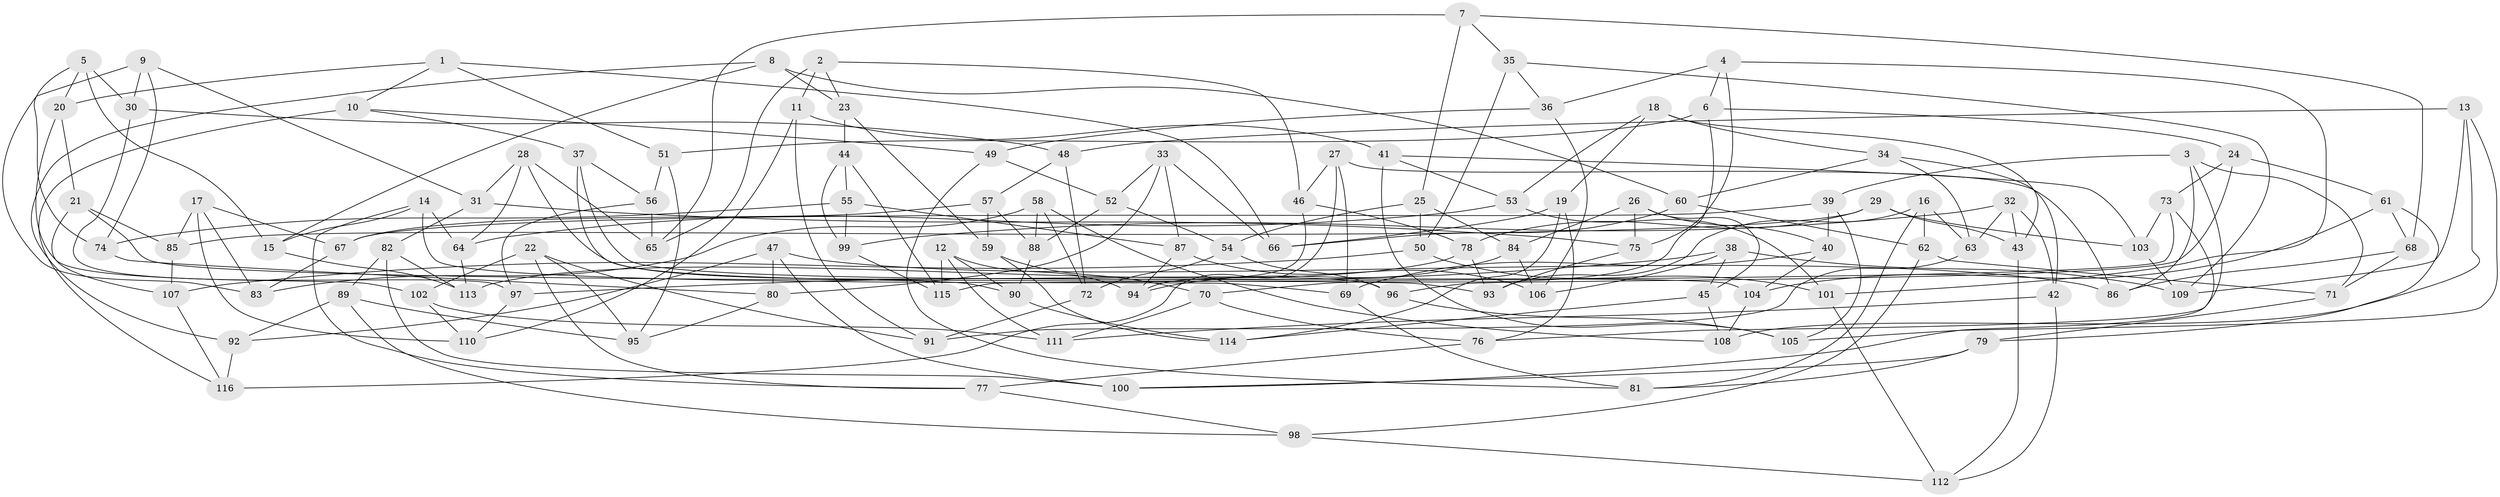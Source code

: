 // coarse degree distribution, {12: 0.036585365853658534, 4: 0.8536585365853658, 11: 0.04878048780487805, 8: 0.012195121951219513, 3: 0.036585365853658534, 7: 0.012195121951219513}
// Generated by graph-tools (version 1.1) at 2025/54/03/04/25 22:54:04]
// undirected, 116 vertices, 232 edges
graph export_dot {
  node [color=gray90,style=filled];
  1;
  2;
  3;
  4;
  5;
  6;
  7;
  8;
  9;
  10;
  11;
  12;
  13;
  14;
  15;
  16;
  17;
  18;
  19;
  20;
  21;
  22;
  23;
  24;
  25;
  26;
  27;
  28;
  29;
  30;
  31;
  32;
  33;
  34;
  35;
  36;
  37;
  38;
  39;
  40;
  41;
  42;
  43;
  44;
  45;
  46;
  47;
  48;
  49;
  50;
  51;
  52;
  53;
  54;
  55;
  56;
  57;
  58;
  59;
  60;
  61;
  62;
  63;
  64;
  65;
  66;
  67;
  68;
  69;
  70;
  71;
  72;
  73;
  74;
  75;
  76;
  77;
  78;
  79;
  80;
  81;
  82;
  83;
  84;
  85;
  86;
  87;
  88;
  89;
  90;
  91;
  92;
  93;
  94;
  95;
  96;
  97;
  98;
  99;
  100;
  101;
  102;
  103;
  104;
  105;
  106;
  107;
  108;
  109;
  110;
  111;
  112;
  113;
  114;
  115;
  116;
  1 -- 66;
  1 -- 10;
  1 -- 20;
  1 -- 51;
  2 -- 46;
  2 -- 23;
  2 -- 11;
  2 -- 65;
  3 -- 39;
  3 -- 86;
  3 -- 76;
  3 -- 71;
  4 -- 75;
  4 -- 101;
  4 -- 36;
  4 -- 6;
  5 -- 20;
  5 -- 30;
  5 -- 15;
  5 -- 74;
  6 -- 24;
  6 -- 51;
  6 -- 70;
  7 -- 68;
  7 -- 35;
  7 -- 25;
  7 -- 65;
  8 -- 15;
  8 -- 60;
  8 -- 23;
  8 -- 92;
  9 -- 83;
  9 -- 74;
  9 -- 31;
  9 -- 30;
  10 -- 49;
  10 -- 116;
  10 -- 37;
  11 -- 110;
  11 -- 41;
  11 -- 91;
  12 -- 94;
  12 -- 90;
  12 -- 115;
  12 -- 111;
  13 -- 109;
  13 -- 108;
  13 -- 105;
  13 -- 48;
  14 -- 15;
  14 -- 69;
  14 -- 64;
  14 -- 77;
  15 -- 113;
  16 -- 63;
  16 -- 62;
  16 -- 93;
  16 -- 81;
  17 -- 83;
  17 -- 110;
  17 -- 85;
  17 -- 67;
  18 -- 34;
  18 -- 53;
  18 -- 19;
  18 -- 43;
  19 -- 76;
  19 -- 66;
  19 -- 114;
  20 -- 21;
  20 -- 102;
  21 -- 107;
  21 -- 93;
  21 -- 85;
  22 -- 77;
  22 -- 91;
  22 -- 102;
  22 -- 95;
  23 -- 44;
  23 -- 59;
  24 -- 61;
  24 -- 96;
  24 -- 73;
  25 -- 50;
  25 -- 84;
  25 -- 54;
  26 -- 84;
  26 -- 45;
  26 -- 75;
  26 -- 40;
  27 -- 69;
  27 -- 86;
  27 -- 46;
  27 -- 116;
  28 -- 31;
  28 -- 64;
  28 -- 96;
  28 -- 65;
  29 -- 85;
  29 -- 43;
  29 -- 103;
  29 -- 78;
  30 -- 48;
  30 -- 97;
  31 -- 82;
  31 -- 75;
  32 -- 42;
  32 -- 63;
  32 -- 99;
  32 -- 43;
  33 -- 87;
  33 -- 52;
  33 -- 80;
  33 -- 66;
  34 -- 42;
  34 -- 63;
  34 -- 60;
  35 -- 50;
  35 -- 36;
  35 -- 109;
  36 -- 106;
  36 -- 49;
  37 -- 56;
  37 -- 104;
  37 -- 90;
  38 -- 97;
  38 -- 45;
  38 -- 109;
  38 -- 106;
  39 -- 40;
  39 -- 105;
  39 -- 67;
  40 -- 104;
  40 -- 69;
  41 -- 103;
  41 -- 105;
  41 -- 53;
  42 -- 112;
  42 -- 111;
  43 -- 112;
  44 -- 115;
  44 -- 55;
  44 -- 99;
  45 -- 114;
  45 -- 108;
  46 -- 78;
  46 -- 94;
  47 -- 86;
  47 -- 80;
  47 -- 100;
  47 -- 92;
  48 -- 57;
  48 -- 72;
  49 -- 52;
  49 -- 81;
  50 -- 101;
  50 -- 107;
  51 -- 95;
  51 -- 56;
  52 -- 88;
  52 -- 54;
  53 -- 101;
  53 -- 64;
  54 -- 96;
  54 -- 72;
  55 -- 99;
  55 -- 74;
  55 -- 87;
  56 -- 65;
  56 -- 97;
  57 -- 59;
  57 -- 67;
  57 -- 88;
  58 -- 72;
  58 -- 83;
  58 -- 88;
  58 -- 108;
  59 -- 114;
  59 -- 70;
  60 -- 62;
  60 -- 66;
  61 -- 68;
  61 -- 104;
  61 -- 79;
  62 -- 98;
  62 -- 71;
  63 -- 91;
  64 -- 113;
  67 -- 83;
  68 -- 86;
  68 -- 71;
  69 -- 81;
  70 -- 76;
  70 -- 111;
  71 -- 79;
  72 -- 91;
  73 -- 100;
  73 -- 115;
  73 -- 103;
  74 -- 80;
  75 -- 93;
  76 -- 77;
  77 -- 98;
  78 -- 113;
  78 -- 93;
  79 -- 100;
  79 -- 81;
  80 -- 95;
  82 -- 100;
  82 -- 113;
  82 -- 89;
  84 -- 94;
  84 -- 106;
  85 -- 107;
  87 -- 94;
  87 -- 106;
  88 -- 90;
  89 -- 95;
  89 -- 98;
  89 -- 92;
  90 -- 114;
  92 -- 116;
  96 -- 105;
  97 -- 110;
  98 -- 112;
  99 -- 115;
  101 -- 112;
  102 -- 111;
  102 -- 110;
  103 -- 109;
  104 -- 108;
  107 -- 116;
}
